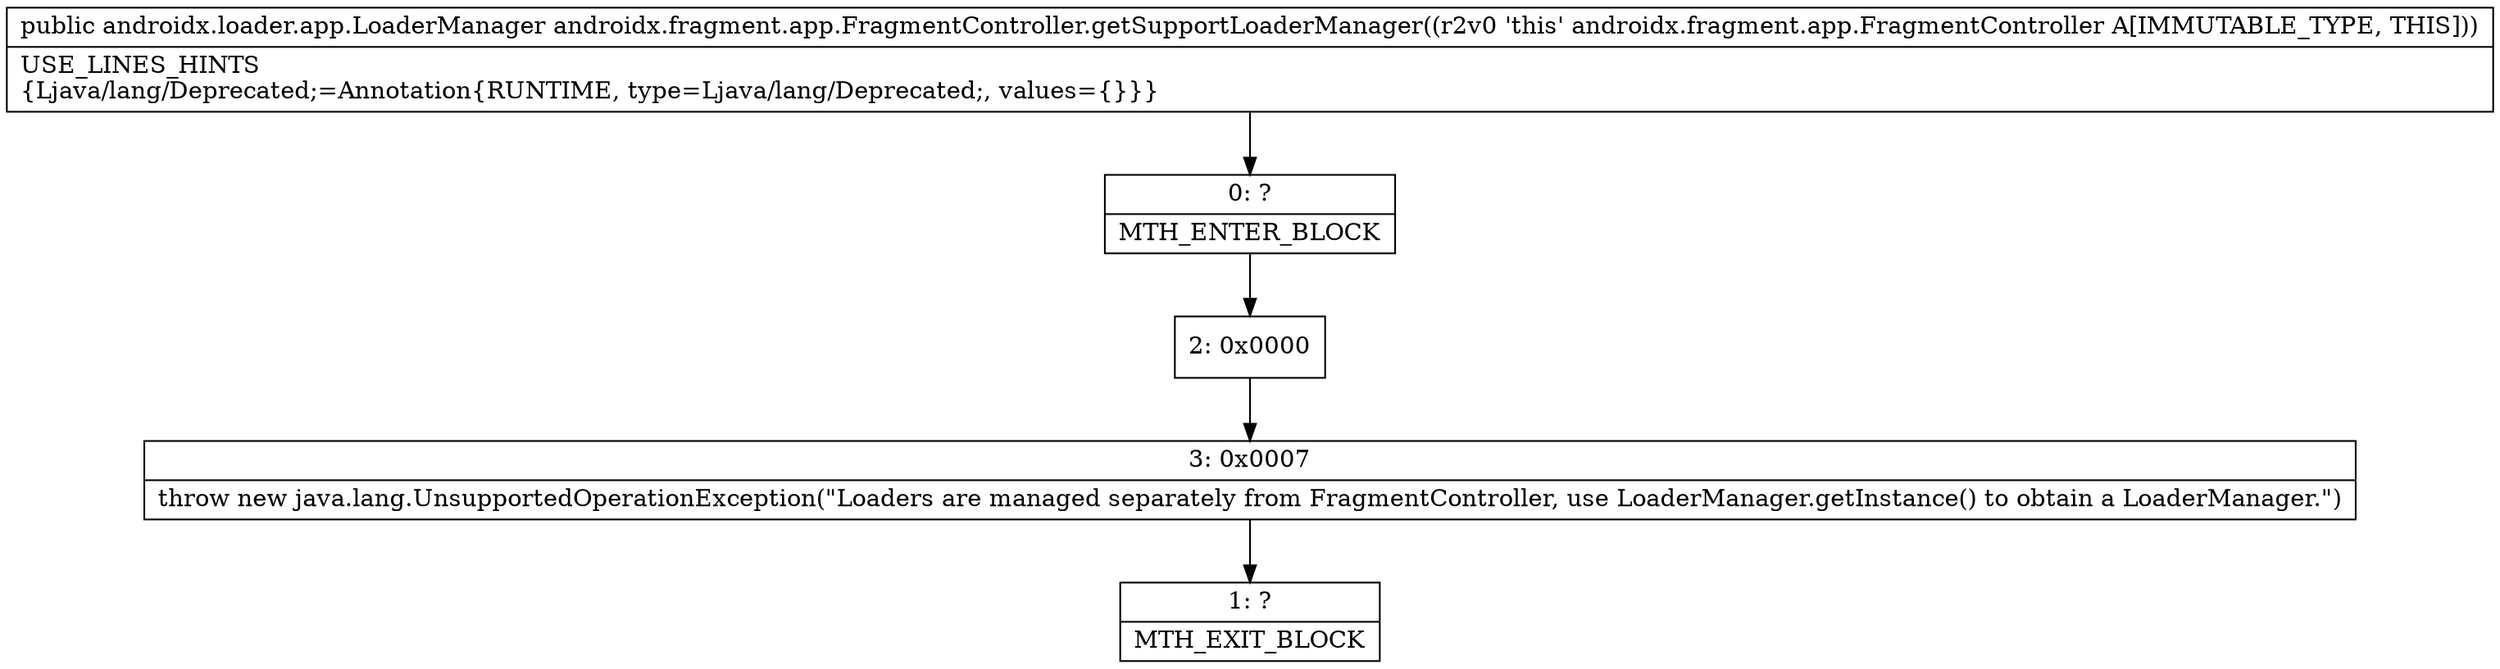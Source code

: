 digraph "CFG forandroidx.fragment.app.FragmentController.getSupportLoaderManager()Landroidx\/loader\/app\/LoaderManager;" {
Node_0 [shape=record,label="{0\:\ ?|MTH_ENTER_BLOCK\l}"];
Node_2 [shape=record,label="{2\:\ 0x0000}"];
Node_3 [shape=record,label="{3\:\ 0x0007|throw new java.lang.UnsupportedOperationException(\"Loaders are managed separately from FragmentController, use LoaderManager.getInstance() to obtain a LoaderManager.\")\l}"];
Node_1 [shape=record,label="{1\:\ ?|MTH_EXIT_BLOCK\l}"];
MethodNode[shape=record,label="{public androidx.loader.app.LoaderManager androidx.fragment.app.FragmentController.getSupportLoaderManager((r2v0 'this' androidx.fragment.app.FragmentController A[IMMUTABLE_TYPE, THIS]))  | USE_LINES_HINTS\l\{Ljava\/lang\/Deprecated;=Annotation\{RUNTIME, type=Ljava\/lang\/Deprecated;, values=\{\}\}\}\l}"];
MethodNode -> Node_0;Node_0 -> Node_2;
Node_2 -> Node_3;
Node_3 -> Node_1;
}

